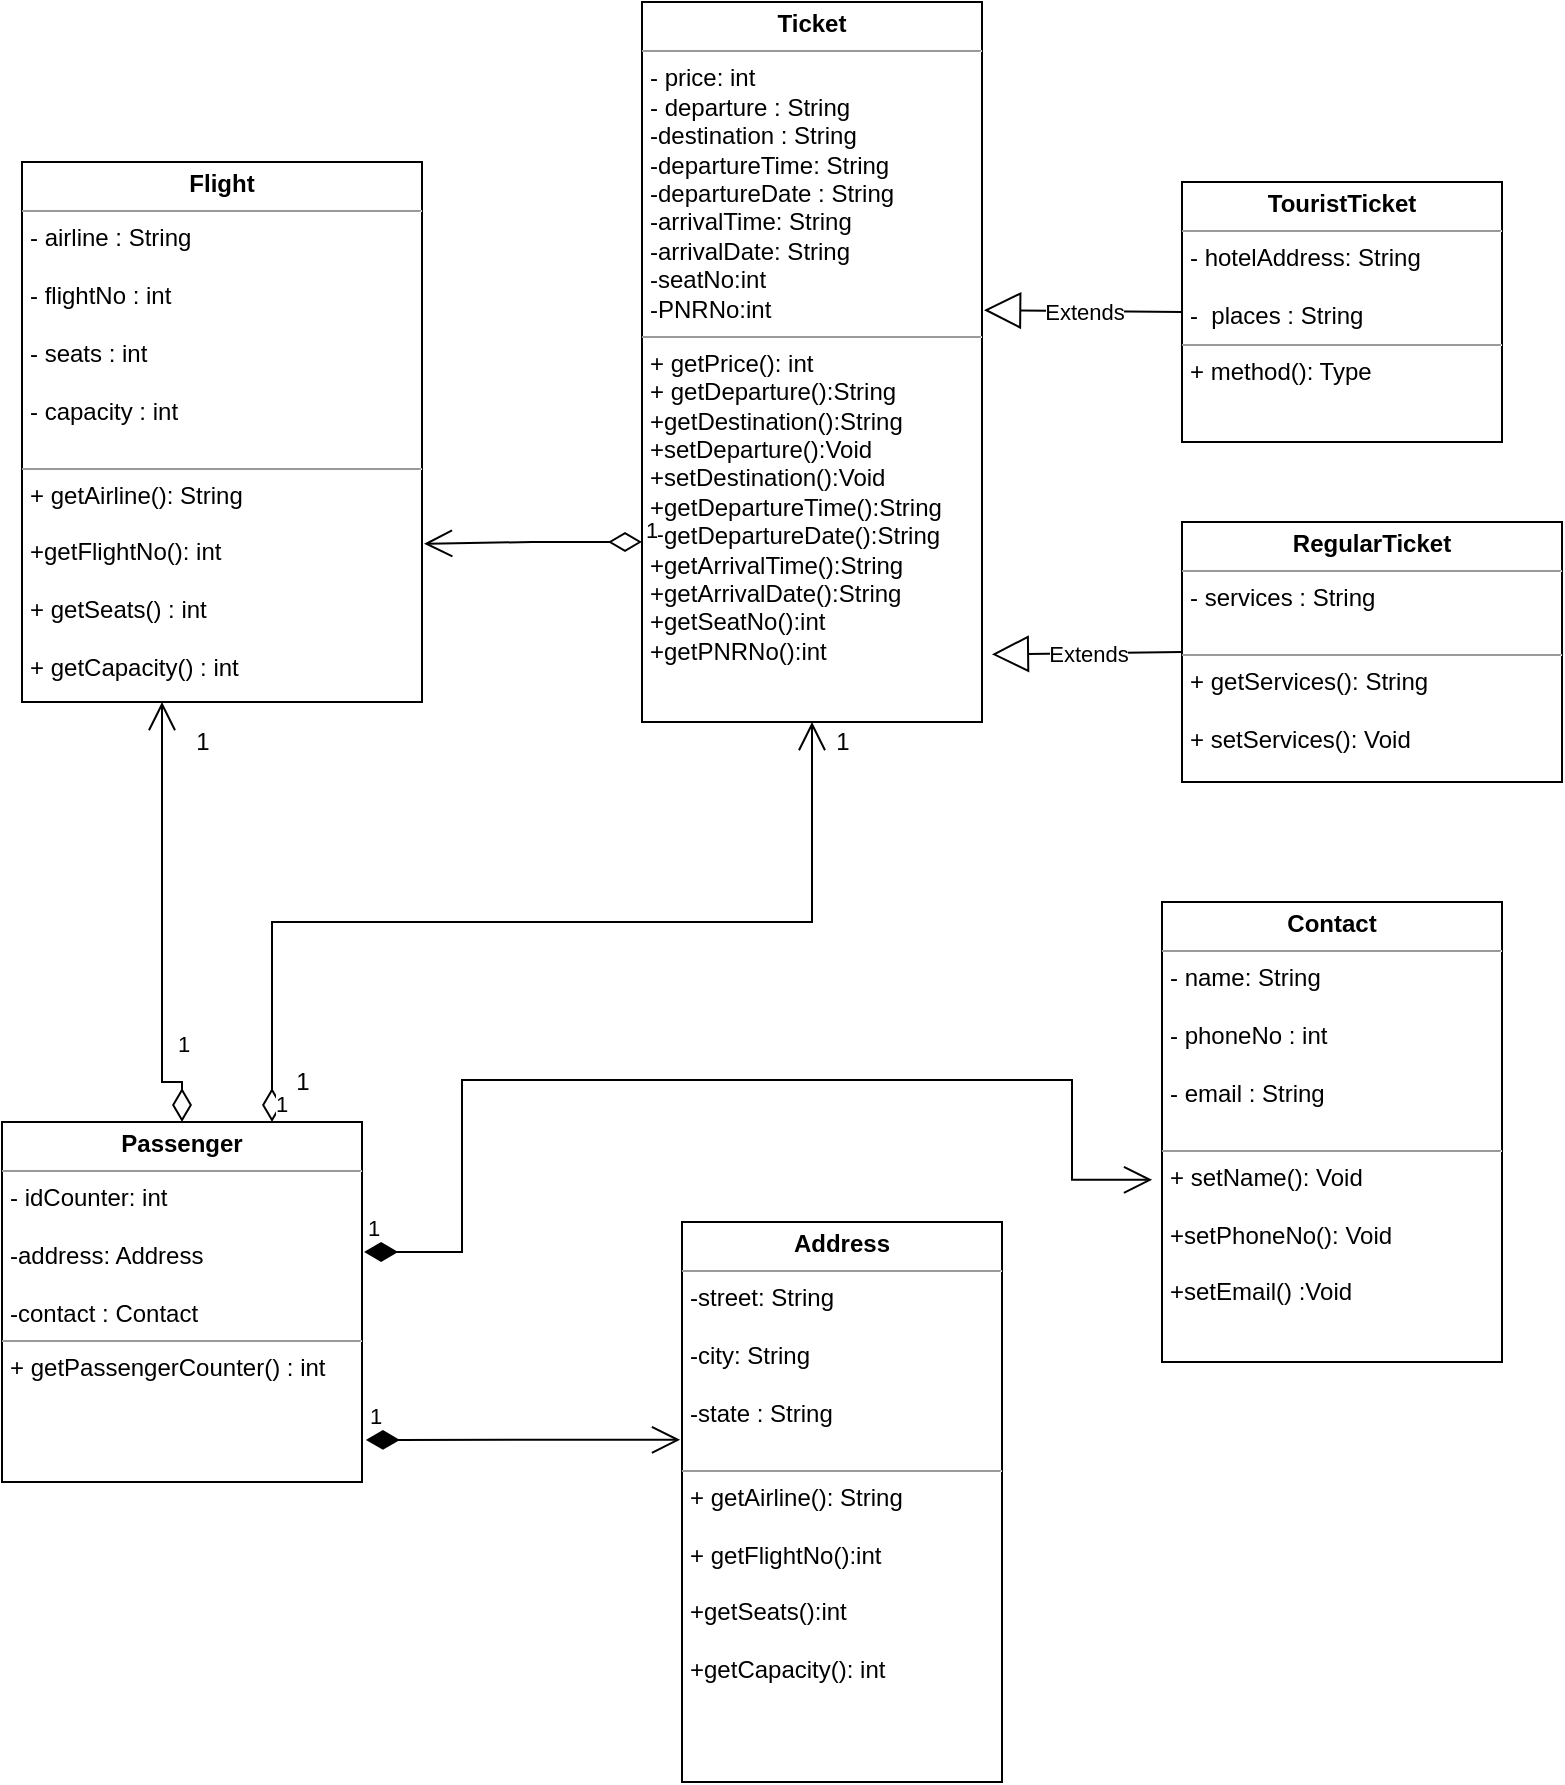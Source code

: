 <mxfile version="15.5.8" type="device"><diagram id="bzQGdnjiZHQqWuEuBODS" name="Page-1"><mxGraphModel dx="868" dy="1582" grid="1" gridSize="10" guides="1" tooltips="1" connect="1" arrows="1" fold="1" page="1" pageScale="1" pageWidth="850" pageHeight="1100" math="0" shadow="0"><root><mxCell id="0"/><mxCell id="1" parent="0"/><mxCell id="bq9I8hSHIsoCgRk6Hd9s-1" value="&lt;p style=&quot;margin: 0px ; margin-top: 4px ; text-align: center&quot;&gt;&lt;b&gt;Flight&lt;/b&gt;&lt;/p&gt;&lt;hr size=&quot;1&quot;&gt;&lt;p style=&quot;margin: 0px ; margin-left: 4px&quot;&gt;- airline : String&lt;/p&gt;&lt;p style=&quot;margin: 0px ; margin-left: 4px&quot;&gt;&lt;br&gt;&lt;/p&gt;&lt;p style=&quot;margin: 0px ; margin-left: 4px&quot;&gt;&lt;span&gt;- flightNo : int&amp;nbsp;&lt;/span&gt;&lt;/p&gt;&lt;p style=&quot;margin: 0px ; margin-left: 4px&quot;&gt;&lt;span&gt;&lt;br&gt;&lt;/span&gt;&lt;/p&gt;&lt;p style=&quot;margin: 0px ; margin-left: 4px&quot;&gt;&lt;span&gt;- seats : int&lt;/span&gt;&lt;/p&gt;&lt;p style=&quot;margin: 0px ; margin-left: 4px&quot;&gt;&lt;span&gt;&lt;br&gt;&lt;/span&gt;&lt;/p&gt;&lt;p style=&quot;margin: 0px ; margin-left: 4px&quot;&gt;&lt;span&gt;- capacity : int&lt;/span&gt;&lt;/p&gt;&lt;p style=&quot;margin: 0px ; margin-left: 4px&quot;&gt;&lt;span&gt;&lt;br&gt;&lt;/span&gt;&lt;/p&gt;&lt;hr size=&quot;1&quot;&gt;&lt;p style=&quot;margin: 0px ; margin-left: 4px&quot;&gt;+ getAirline(): String&lt;/p&gt;&lt;p style=&quot;margin: 0px ; margin-left: 4px&quot;&gt;&lt;br&gt;&lt;/p&gt;&lt;p style=&quot;margin: 0px ; margin-left: 4px&quot;&gt;+getFlightNo(): int&lt;/p&gt;&lt;p style=&quot;margin: 0px ; margin-left: 4px&quot;&gt;&lt;br&gt;&lt;/p&gt;&lt;p style=&quot;margin: 0px ; margin-left: 4px&quot;&gt;+ getSeats() : int&lt;/p&gt;&lt;p style=&quot;margin: 0px ; margin-left: 4px&quot;&gt;&lt;br&gt;&lt;/p&gt;&lt;p style=&quot;margin: 0px ; margin-left: 4px&quot;&gt;+ getCapacity() : int&lt;/p&gt;" style="verticalAlign=top;align=left;overflow=fill;fontSize=12;fontFamily=Helvetica;html=1;" parent="1" vertex="1"><mxGeometry x="30" y="-50" width="200" height="270" as="geometry"/></mxCell><mxCell id="bq9I8hSHIsoCgRk6Hd9s-2" value="&lt;p style=&quot;margin: 0px ; margin-top: 4px ; text-align: center&quot;&gt;&lt;b&gt;Ticket&lt;/b&gt;&lt;/p&gt;&lt;hr size=&quot;1&quot;&gt;&lt;p style=&quot;margin: 0px ; margin-left: 4px&quot;&gt;- price: int&lt;/p&gt;&lt;p style=&quot;margin: 0px ; margin-left: 4px&quot;&gt;- departure : String&lt;/p&gt;&lt;p style=&quot;margin: 0px ; margin-left: 4px&quot;&gt;-destination : String&lt;/p&gt;&lt;p style=&quot;margin: 0px ; margin-left: 4px&quot;&gt;-departureTime: String&lt;/p&gt;&lt;p style=&quot;margin: 0px ; margin-left: 4px&quot;&gt;-departureDate : String&lt;/p&gt;&lt;p style=&quot;margin: 0px ; margin-left: 4px&quot;&gt;-arrivalTime: String&lt;/p&gt;&lt;p style=&quot;margin: 0px ; margin-left: 4px&quot;&gt;-arrivalDate: String&lt;/p&gt;&lt;p style=&quot;margin: 0px ; margin-left: 4px&quot;&gt;-seatNo:int&lt;/p&gt;&lt;p style=&quot;margin: 0px ; margin-left: 4px&quot;&gt;-PNRNo:int&lt;/p&gt;&lt;hr size=&quot;1&quot;&gt;&lt;p style=&quot;margin: 0px ; margin-left: 4px&quot;&gt;+ getPrice(): int&lt;/p&gt;&lt;p style=&quot;margin: 0px ; margin-left: 4px&quot;&gt;+ getDeparture():String&lt;br&gt;+getDestination():String&lt;br&gt;+setDeparture():Void&lt;br&gt;+setDestination():Void&lt;br&gt;+getDepartureTime():String&lt;br&gt;+getDepartureDate():String&lt;br&gt;+getArrivalTime():String&lt;br&gt;+getArrivalDate():String&lt;br&gt;+getSeatNo():int&lt;br&gt;+getPNRNo():int&lt;/p&gt;" style="verticalAlign=top;align=left;overflow=fill;fontSize=12;fontFamily=Helvetica;html=1;" parent="1" vertex="1"><mxGeometry x="340" y="-130" width="170" height="360" as="geometry"/></mxCell><mxCell id="bq9I8hSHIsoCgRk6Hd9s-3" value="&lt;p style=&quot;margin: 0px ; margin-top: 4px ; text-align: center&quot;&gt;&lt;b&gt;Contact&lt;/b&gt;&lt;/p&gt;&lt;hr size=&quot;1&quot;&gt;&lt;p style=&quot;margin: 0px ; margin-left: 4px&quot;&gt;- name: String&lt;/p&gt;&lt;p style=&quot;margin: 0px ; margin-left: 4px&quot;&gt;&lt;br&gt;&lt;/p&gt;&lt;p style=&quot;margin: 0px ; margin-left: 4px&quot;&gt;- phoneNo : int&lt;/p&gt;&lt;p style=&quot;margin: 0px ; margin-left: 4px&quot;&gt;&lt;br&gt;&lt;/p&gt;&lt;p style=&quot;margin: 0px ; margin-left: 4px&quot;&gt;- email : String&lt;/p&gt;&lt;p style=&quot;margin: 0px ; margin-left: 4px&quot;&gt;&lt;br&gt;&lt;/p&gt;&lt;hr size=&quot;1&quot;&gt;&lt;p style=&quot;margin: 0px ; margin-left: 4px&quot;&gt;+ setName(): Void&lt;/p&gt;&lt;p style=&quot;margin: 0px ; margin-left: 4px&quot;&gt;&lt;br&gt;&lt;/p&gt;&lt;p style=&quot;margin: 0px ; margin-left: 4px&quot;&gt;+setPhoneNo(): Void&lt;/p&gt;&lt;p style=&quot;margin: 0px ; margin-left: 4px&quot;&gt;&lt;br&gt;&lt;/p&gt;&lt;p style=&quot;margin: 0px ; margin-left: 4px&quot;&gt;+setEmail() :Void&lt;/p&gt;" style="verticalAlign=top;align=left;overflow=fill;fontSize=12;fontFamily=Helvetica;html=1;" parent="1" vertex="1"><mxGeometry x="600" y="320" width="170" height="230" as="geometry"/></mxCell><mxCell id="StjN81iTwAgEEXXs8eE4-1" value="&lt;p style=&quot;margin: 0px ; margin-top: 4px ; text-align: center&quot;&gt;&lt;b&gt;Address&lt;/b&gt;&lt;/p&gt;&lt;hr size=&quot;1&quot;&gt;&lt;p style=&quot;margin: 0px ; margin-left: 4px&quot;&gt;-street: String&lt;/p&gt;&lt;p style=&quot;margin: 0px ; margin-left: 4px&quot;&gt;&lt;br&gt;&lt;/p&gt;&lt;p style=&quot;margin: 0px ; margin-left: 4px&quot;&gt;-city: String&lt;/p&gt;&lt;p style=&quot;margin: 0px ; margin-left: 4px&quot;&gt;&lt;br&gt;&lt;/p&gt;&lt;p style=&quot;margin: 0px ; margin-left: 4px&quot;&gt;-state : String&lt;/p&gt;&lt;p style=&quot;margin: 0px ; margin-left: 4px&quot;&gt;&lt;br&gt;&lt;/p&gt;&lt;hr size=&quot;1&quot;&gt;&lt;p style=&quot;margin: 0px ; margin-left: 4px&quot;&gt;+ getAirline(): String&lt;/p&gt;&lt;p style=&quot;margin: 0px ; margin-left: 4px&quot;&gt;&lt;br&gt;&lt;/p&gt;&lt;p style=&quot;margin: 0px ; margin-left: 4px&quot;&gt;+ getFlightNo():int&lt;/p&gt;&lt;p style=&quot;margin: 0px ; margin-left: 4px&quot;&gt;&lt;br&gt;&lt;/p&gt;&lt;p style=&quot;margin: 0px ; margin-left: 4px&quot;&gt;+getSeats():int&lt;/p&gt;&lt;p style=&quot;margin: 0px ; margin-left: 4px&quot;&gt;&lt;br&gt;&lt;/p&gt;&lt;p style=&quot;margin: 0px ; margin-left: 4px&quot;&gt;+getCapacity(): int&lt;/p&gt;&lt;p style=&quot;margin: 0px ; margin-left: 4px&quot;&gt;&lt;br&gt;&lt;/p&gt;&lt;p style=&quot;margin: 0px ; margin-left: 4px&quot;&gt;&lt;br&gt;&lt;/p&gt;&lt;p style=&quot;margin: 0px ; margin-left: 4px&quot;&gt;&lt;br&gt;&lt;/p&gt;&lt;p style=&quot;margin: 0px ; margin-left: 4px&quot;&gt;&lt;br&gt;&lt;/p&gt;" style="verticalAlign=top;align=left;overflow=fill;fontSize=12;fontFamily=Helvetica;html=1;" vertex="1" parent="1"><mxGeometry x="360" y="480" width="160" height="280" as="geometry"/></mxCell><mxCell id="StjN81iTwAgEEXXs8eE4-2" value="&lt;p style=&quot;margin: 0px ; margin-top: 4px ; text-align: center&quot;&gt;&lt;b&gt;Passenger&lt;/b&gt;&lt;/p&gt;&lt;hr size=&quot;1&quot;&gt;&lt;p style=&quot;margin: 0px ; margin-left: 4px&quot;&gt;- idCounter: int&lt;/p&gt;&lt;p style=&quot;margin: 0px ; margin-left: 4px&quot;&gt;&lt;br&gt;&lt;/p&gt;&lt;p style=&quot;margin: 0px ; margin-left: 4px&quot;&gt;-address: Address&lt;/p&gt;&lt;p style=&quot;margin: 0px ; margin-left: 4px&quot;&gt;&lt;br&gt;&lt;/p&gt;&lt;p style=&quot;margin: 0px ; margin-left: 4px&quot;&gt;-contact : Contact&lt;/p&gt;&lt;hr size=&quot;1&quot;&gt;&lt;p style=&quot;margin: 0px ; margin-left: 4px&quot;&gt;+ getPassengerCounter() : int&lt;/p&gt;" style="verticalAlign=top;align=left;overflow=fill;fontSize=12;fontFamily=Helvetica;html=1;" vertex="1" parent="1"><mxGeometry x="20" y="430" width="180" height="180" as="geometry"/></mxCell><mxCell id="StjN81iTwAgEEXXs8eE4-7" value="&lt;p style=&quot;margin: 0px ; margin-top: 4px ; text-align: center&quot;&gt;&lt;span style=&quot;font-weight: 700&quot;&gt;RegularTicket&lt;/span&gt;&lt;br&gt;&lt;/p&gt;&lt;hr size=&quot;1&quot;&gt;&lt;p style=&quot;margin: 0px ; margin-left: 4px&quot;&gt;- services : String&lt;/p&gt;&lt;div style=&quot;padding: 0px ; margin: 0px&quot;&gt;&amp;nbsp;&lt;/div&gt;&lt;hr size=&quot;1&quot;&gt;&lt;p style=&quot;margin: 0px ; margin-left: 4px&quot;&gt;+ getServices(): String&lt;/p&gt;&lt;p style=&quot;margin: 0px ; margin-left: 4px&quot;&gt;&lt;br&gt;&lt;/p&gt;&lt;p style=&quot;margin: 0px ; margin-left: 4px&quot;&gt;+ setServices(): Void&lt;/p&gt;" style="verticalAlign=top;align=left;overflow=fill;fontSize=12;fontFamily=Helvetica;html=1;" vertex="1" parent="1"><mxGeometry x="610" y="130" width="190" height="130" as="geometry"/></mxCell><mxCell id="StjN81iTwAgEEXXs8eE4-8" value="&lt;p style=&quot;margin: 0px ; margin-top: 4px ; text-align: center&quot;&gt;&lt;b&gt;TouristTicket&lt;/b&gt;&lt;/p&gt;&lt;hr size=&quot;1&quot;&gt;&lt;p style=&quot;margin: 0px ; margin-left: 4px&quot;&gt;- hotelAddress: String&lt;/p&gt;&lt;p style=&quot;margin: 0px ; margin-left: 4px&quot;&gt;&lt;br&gt;&lt;/p&gt;&lt;p style=&quot;margin: 0px ; margin-left: 4px&quot;&gt;-&amp;nbsp; places : String&lt;/p&gt;&lt;hr size=&quot;1&quot;&gt;&lt;p style=&quot;margin: 0px ; margin-left: 4px&quot;&gt;+ method(): Type&lt;/p&gt;" style="verticalAlign=top;align=left;overflow=fill;fontSize=12;fontFamily=Helvetica;html=1;" vertex="1" parent="1"><mxGeometry x="610" y="-40" width="160" height="130" as="geometry"/></mxCell><mxCell id="StjN81iTwAgEEXXs8eE4-11" value="1" style="endArrow=open;html=1;endSize=12;startArrow=diamondThin;startSize=14;startFill=1;edgeStyle=orthogonalEdgeStyle;align=left;verticalAlign=bottom;rounded=0;entryX=-0.029;entryY=0.604;entryDx=0;entryDy=0;entryPerimeter=0;exitX=1.006;exitY=0.361;exitDx=0;exitDy=0;exitPerimeter=0;" edge="1" parent="1" source="StjN81iTwAgEEXXs8eE4-2" target="bq9I8hSHIsoCgRk6Hd9s-3"><mxGeometry x="-1" y="3" relative="1" as="geometry"><mxPoint x="210" y="474.5" as="sourcePoint"/><mxPoint x="370" y="474.5" as="targetPoint"/><Array as="points"><mxPoint x="250" y="495"/><mxPoint x="250" y="409"/><mxPoint x="555" y="409"/></Array></mxGeometry></mxCell><mxCell id="StjN81iTwAgEEXXs8eE4-12" value="1" style="endArrow=open;html=1;endSize=12;startArrow=diamondThin;startSize=14;startFill=1;edgeStyle=orthogonalEdgeStyle;align=left;verticalAlign=bottom;rounded=0;exitX=1.011;exitY=0.883;exitDx=0;exitDy=0;exitPerimeter=0;entryX=-0.006;entryY=0.389;entryDx=0;entryDy=0;entryPerimeter=0;" edge="1" parent="1" source="StjN81iTwAgEEXXs8eE4-2" target="StjN81iTwAgEEXXs8eE4-1"><mxGeometry x="-1" y="3" relative="1" as="geometry"><mxPoint x="90" y="610" as="sourcePoint"/><mxPoint x="250" y="610" as="targetPoint"/></mxGeometry></mxCell><mxCell id="StjN81iTwAgEEXXs8eE4-17" value="Extends" style="endArrow=block;endSize=16;endFill=0;html=1;rounded=0;exitX=0;exitY=0.5;exitDx=0;exitDy=0;entryX=1.006;entryY=0.428;entryDx=0;entryDy=0;entryPerimeter=0;" edge="1" parent="1" source="StjN81iTwAgEEXXs8eE4-8" target="bq9I8hSHIsoCgRk6Hd9s-2"><mxGeometry width="160" relative="1" as="geometry"><mxPoint x="585" y="20" as="sourcePoint"/><mxPoint x="480" y="20" as="targetPoint"/></mxGeometry></mxCell><mxCell id="StjN81iTwAgEEXXs8eE4-18" value="Extends" style="endArrow=block;endSize=16;endFill=0;html=1;rounded=0;entryX=1.029;entryY=0.906;entryDx=0;entryDy=0;entryPerimeter=0;exitX=0;exitY=0.5;exitDx=0;exitDy=0;" edge="1" parent="1" source="StjN81iTwAgEEXXs8eE4-7" target="bq9I8hSHIsoCgRk6Hd9s-2"><mxGeometry width="160" relative="1" as="geometry"><mxPoint x="595" y="204.5" as="sourcePoint"/><mxPoint x="435" y="204.5" as="targetPoint"/><Array as="points"/></mxGeometry></mxCell><mxCell id="StjN81iTwAgEEXXs8eE4-19" value="1" style="endArrow=open;html=1;endSize=12;startArrow=diamondThin;startSize=14;startFill=0;edgeStyle=orthogonalEdgeStyle;align=left;verticalAlign=bottom;rounded=0;exitX=0;exitY=0.75;exitDx=0;exitDy=0;entryX=1.005;entryY=0.707;entryDx=0;entryDy=0;entryPerimeter=0;" edge="1" parent="1" source="bq9I8hSHIsoCgRk6Hd9s-2" target="bq9I8hSHIsoCgRk6Hd9s-1"><mxGeometry x="-1" y="3" relative="1" as="geometry"><mxPoint x="390" y="170" as="sourcePoint"/><mxPoint x="240" y="150" as="targetPoint"/></mxGeometry></mxCell><mxCell id="StjN81iTwAgEEXXs8eE4-23" value="1" style="endArrow=open;html=1;endSize=12;startArrow=diamondThin;startSize=14;startFill=0;edgeStyle=orthogonalEdgeStyle;align=left;verticalAlign=bottom;rounded=0;exitX=0.5;exitY=0;exitDx=0;exitDy=0;" edge="1" parent="1" source="StjN81iTwAgEEXXs8eE4-2" target="bq9I8hSHIsoCgRk6Hd9s-1"><mxGeometry x="-0.778" y="-10" relative="1" as="geometry"><mxPoint x="60" y="370" as="sourcePoint"/><mxPoint x="220" y="370" as="targetPoint"/><Array as="points"><mxPoint x="100" y="410"/></Array><mxPoint as="offset"/></mxGeometry></mxCell><mxCell id="StjN81iTwAgEEXXs8eE4-24" value="1" style="endArrow=open;html=1;endSize=12;startArrow=diamondThin;startSize=14;startFill=0;edgeStyle=orthogonalEdgeStyle;align=left;verticalAlign=bottom;rounded=0;entryX=0.5;entryY=1;entryDx=0;entryDy=0;exitX=0.75;exitY=0;exitDx=0;exitDy=0;" edge="1" parent="1" source="StjN81iTwAgEEXXs8eE4-2" target="bq9I8hSHIsoCgRk6Hd9s-2"><mxGeometry x="-1" relative="1" as="geometry"><mxPoint x="150" y="340" as="sourcePoint"/><mxPoint x="440" y="290" as="targetPoint"/><mxPoint as="offset"/></mxGeometry></mxCell><mxCell id="StjN81iTwAgEEXXs8eE4-25" value="1" style="text;html=1;align=center;verticalAlign=middle;resizable=0;points=[];autosize=1;strokeColor=none;fillColor=none;" vertex="1" parent="1"><mxGeometry x="430" y="230" width="20" height="20" as="geometry"/></mxCell><mxCell id="StjN81iTwAgEEXXs8eE4-26" value="1" style="text;html=1;align=center;verticalAlign=middle;resizable=0;points=[];autosize=1;strokeColor=none;fillColor=none;" vertex="1" parent="1"><mxGeometry x="160" y="400" width="20" height="20" as="geometry"/></mxCell><mxCell id="StjN81iTwAgEEXXs8eE4-27" value="1" style="text;html=1;align=center;verticalAlign=middle;resizable=0;points=[];autosize=1;strokeColor=none;fillColor=none;" vertex="1" parent="1"><mxGeometry x="110" y="230" width="20" height="20" as="geometry"/></mxCell></root></mxGraphModel></diagram></mxfile>